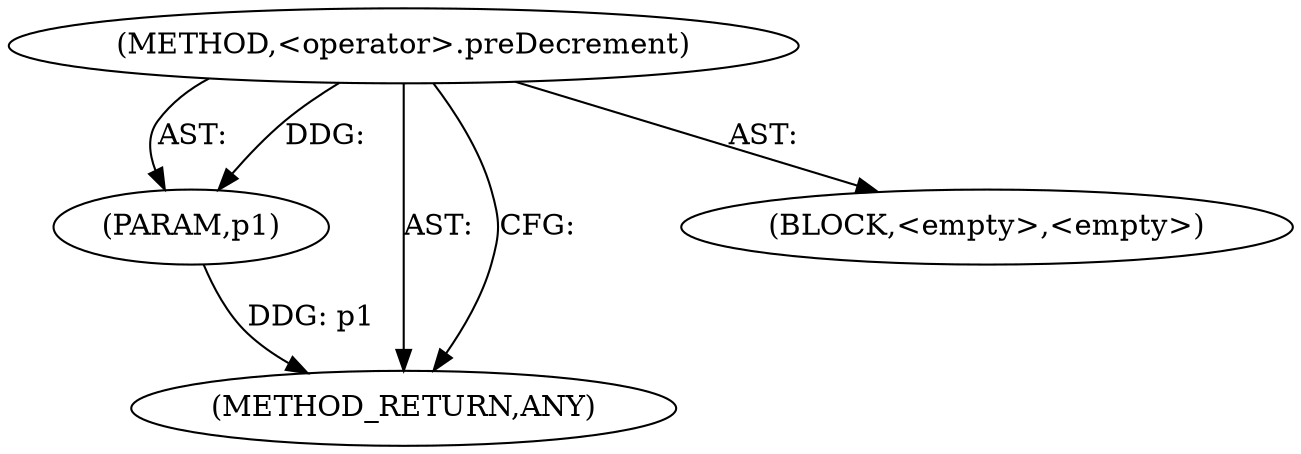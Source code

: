 digraph "&lt;operator&gt;.preDecrement" {  
"100645" [label = <(METHOD,&lt;operator&gt;.preDecrement)> ]
"100646" [label = <(PARAM,p1)> ]
"100647" [label = <(METHOD_RETURN,ANY)> ]
"100648" [label = <(BLOCK,&lt;empty&gt;,&lt;empty&gt;)> ]
  "100645" -> "100647"  [ label = "AST: "] 
  "100645" -> "100646"  [ label = "AST: "] 
  "100645" -> "100648"  [ label = "AST: "] 
  "100645" -> "100647"  [ label = "CFG: "] 
  "100646" -> "100647"  [ label = "DDG: p1"] 
  "100645" -> "100646"  [ label = "DDG: "] 
}

